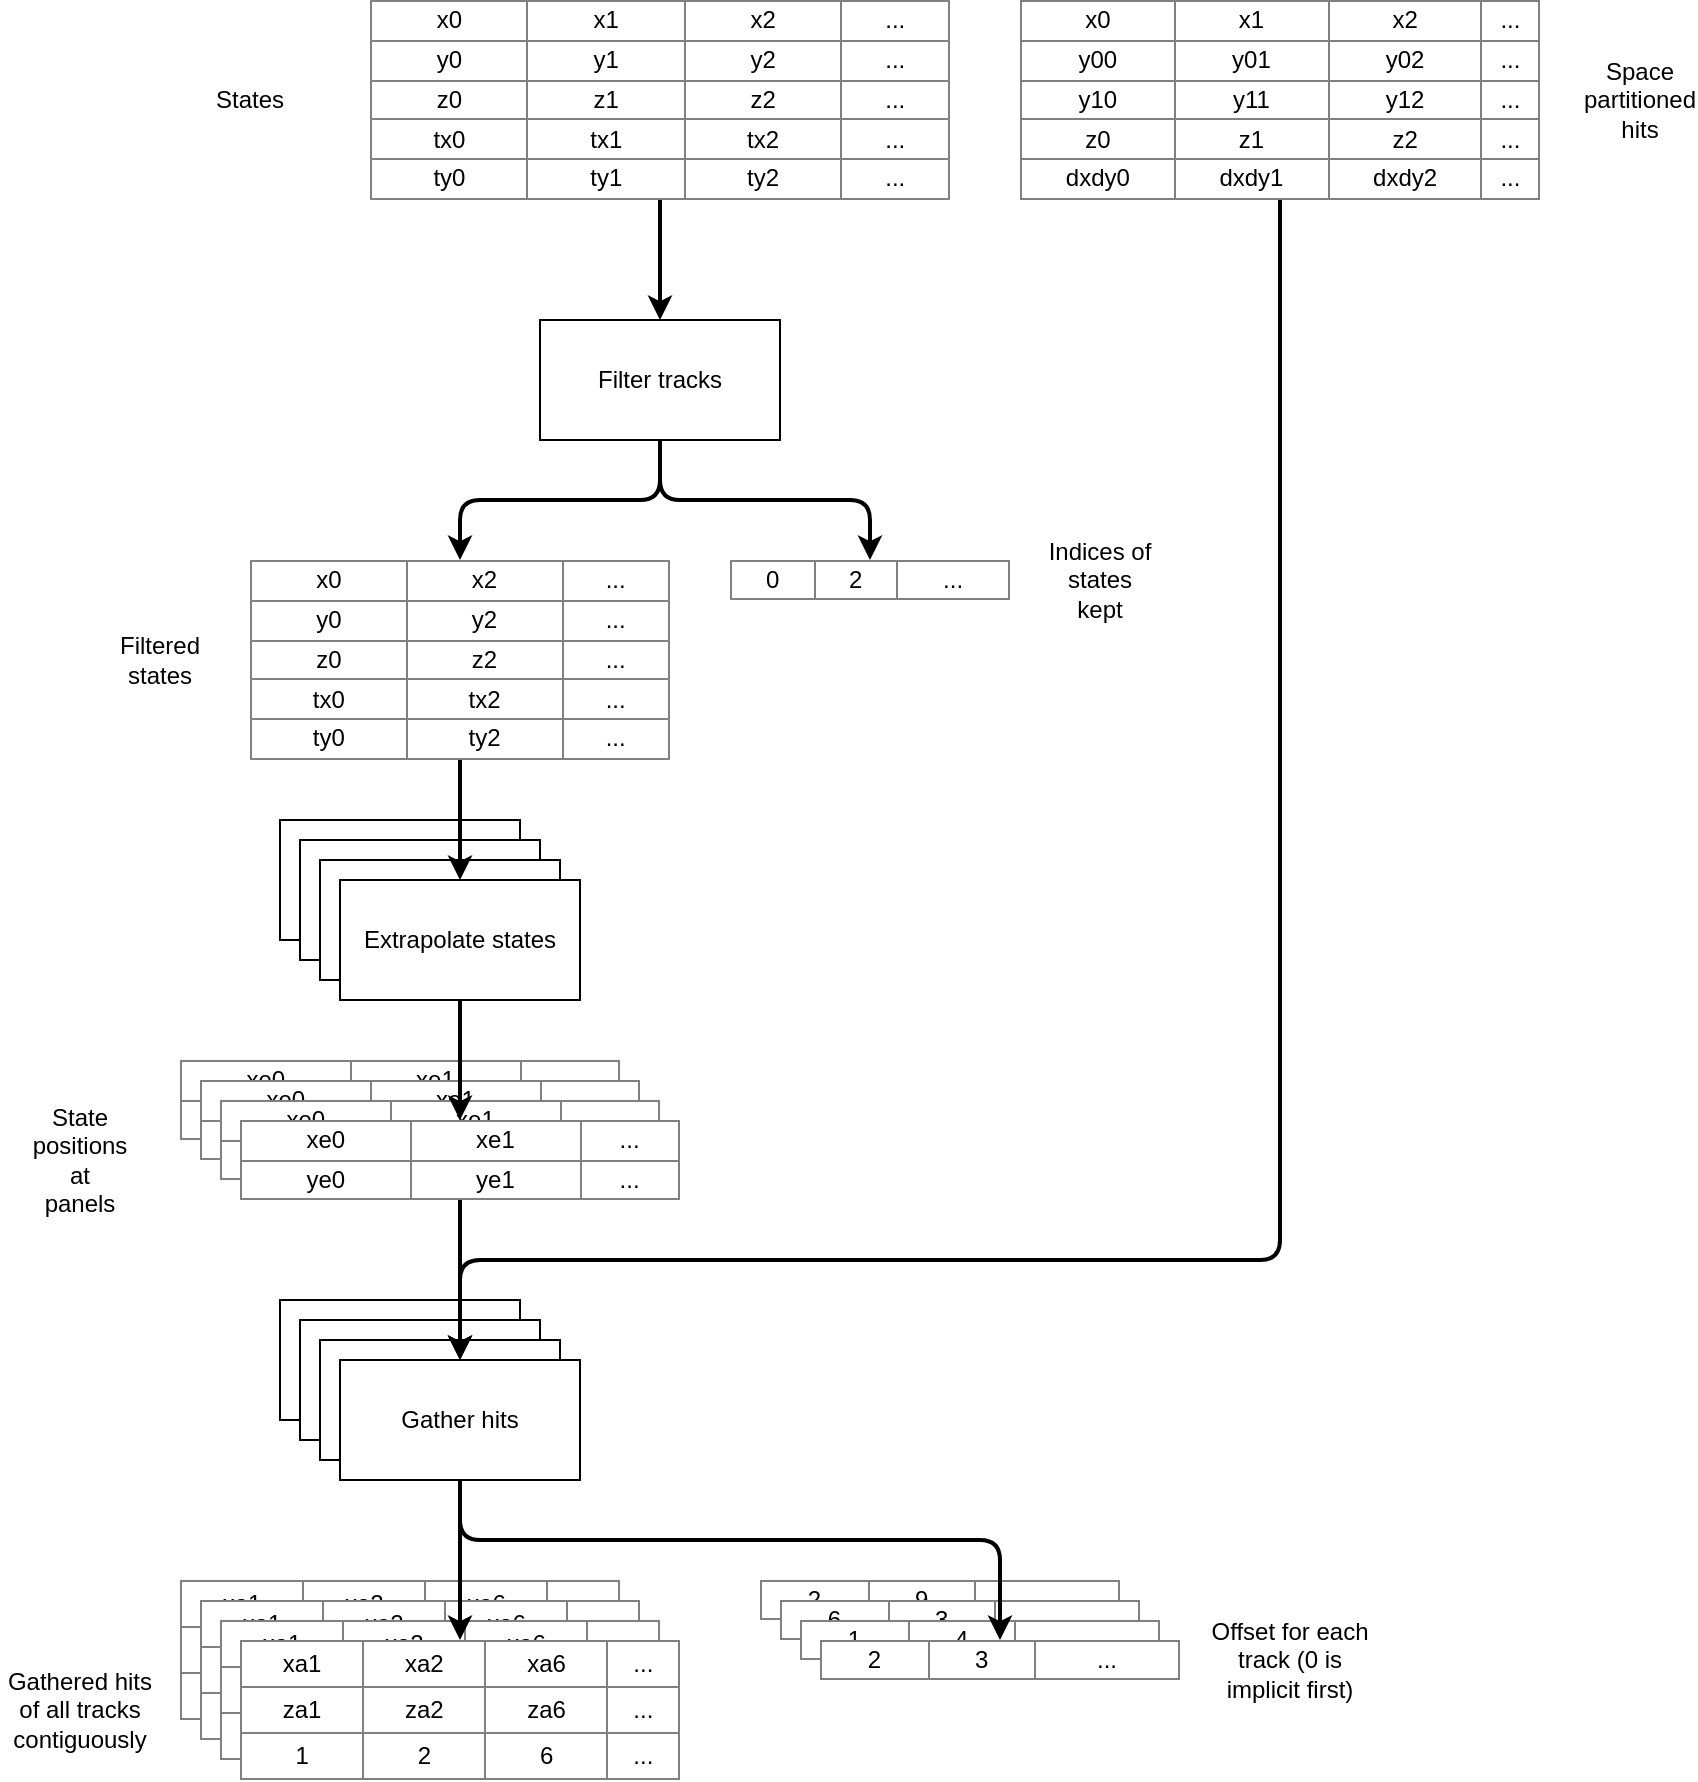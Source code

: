 <mxfile version="11.0.5" type="github"><diagram id="eN3qdDdwqG-KMC1jKuXm" name="Page-1"><mxGraphModel dx="2272" dy="806" grid="1" gridSize="10" guides="1" tooltips="1" connect="1" arrows="1" fold="1" page="1" pageScale="1" pageWidth="850" pageHeight="1100" math="0" shadow="0"><root><mxCell id="0"/><mxCell id="1" parent="0"/><mxCell id="G22psH4XV7NMuzqCq_s3-2" value="&lt;table style=&quot;width: 100% ; height: 100% ; border-collapse: collapse&quot; width=&quot;100%&quot; border=&quot;1&quot;&gt;&lt;tbody&gt;&lt;tr&gt;&lt;td&gt;x0&lt;/td&gt;&lt;td&gt;x1&lt;/td&gt;&lt;td&gt;x2&lt;/td&gt;&lt;td&gt;...&lt;br&gt;&lt;/td&gt;&lt;/tr&gt;&lt;tr&gt;&lt;td&gt;y00&lt;/td&gt;&lt;td&gt;y01&lt;/td&gt;&lt;td&gt;y02&lt;/td&gt;&lt;td&gt;...&lt;br&gt;&lt;/td&gt;&lt;/tr&gt;&lt;tr&gt;&lt;td&gt;y10&lt;/td&gt;&lt;td&gt;y11&lt;/td&gt;&lt;td&gt;y12&lt;/td&gt;&lt;td&gt;...&lt;br&gt;&lt;/td&gt;&lt;/tr&gt;&lt;tr&gt;&lt;td&gt;z0&lt;br&gt;&lt;/td&gt;&lt;td&gt;z1&lt;br&gt;&lt;/td&gt;&lt;td&gt;z2&lt;/td&gt;&lt;td&gt;...&lt;br&gt;&lt;/td&gt;&lt;/tr&gt;&lt;tr&gt;&lt;td&gt;dxdy0&lt;br&gt;&lt;/td&gt;&lt;td&gt;dxdy1&lt;br&gt;&lt;/td&gt;&lt;td&gt;dxdy2&lt;/td&gt;&lt;td&gt;...&lt;br&gt;&lt;/td&gt;&lt;/tr&gt;&lt;/tbody&gt;&lt;/table&gt;" style="text;html=1;strokeColor=none;fillColor=none;overflow=fill;align=center;verticalAlign=middle;" vertex="1" parent="1"><mxGeometry x="480" y="80" width="260" height="100" as="geometry"/></mxCell><mxCell id="G22psH4XV7NMuzqCq_s3-3" value="&lt;table style=&quot;width: 100% ; height: 100% ; border-collapse: collapse&quot; width=&quot;100%&quot; border=&quot;1&quot;&gt;&lt;tbody&gt;&lt;tr&gt;&lt;td align=&quot;center&quot;&gt;x0&lt;/td&gt;&lt;td align=&quot;center&quot;&gt;x1&lt;/td&gt;&lt;td align=&quot;center&quot;&gt;x2&lt;/td&gt;&lt;td&gt;...&lt;br&gt;&lt;/td&gt;&lt;/tr&gt;&lt;tr&gt;&lt;td align=&quot;center&quot;&gt;y0&lt;/td&gt;&lt;td align=&quot;center&quot;&gt;y1&lt;/td&gt;&lt;td align=&quot;center&quot;&gt;y2&lt;/td&gt;&lt;td&gt;...&lt;br&gt;&lt;/td&gt;&lt;/tr&gt;&lt;tr&gt;&lt;td align=&quot;center&quot;&gt;z0&lt;/td&gt;&lt;td align=&quot;center&quot;&gt;z1&lt;/td&gt;&lt;td align=&quot;center&quot;&gt;z2&lt;/td&gt;&lt;td&gt;...&lt;br&gt;&lt;/td&gt;&lt;/tr&gt;&lt;tr&gt;&lt;td&gt;tx0&lt;br&gt;&lt;/td&gt;&lt;td&gt;tx1&lt;br&gt;&lt;/td&gt;&lt;td&gt;tx2&lt;br&gt;&lt;/td&gt;&lt;td&gt;...&lt;br&gt;&lt;/td&gt;&lt;/tr&gt;&lt;tr&gt;&lt;td&gt;ty0&lt;br&gt;&lt;/td&gt;&lt;td&gt;ty1&lt;br&gt;&lt;/td&gt;&lt;td&gt;ty2&lt;br&gt;&lt;/td&gt;&lt;td&gt;...&lt;br&gt;&lt;/td&gt;&lt;/tr&gt;&lt;/tbody&gt;&lt;/table&gt;" style="text;html=1;strokeColor=none;fillColor=none;overflow=fill;align=center;" vertex="1" parent="1"><mxGeometry x="155" y="80" width="290" height="100" as="geometry"/></mxCell><mxCell id="G22psH4XV7NMuzqCq_s3-4" value="Filter tracks" style="rounded=0;whiteSpace=wrap;html=1;align=center;" vertex="1" parent="1"><mxGeometry x="240" y="240" width="120" height="60" as="geometry"/></mxCell><mxCell id="G22psH4XV7NMuzqCq_s3-5" value="" style="endArrow=classic;html=1;edgeStyle=orthogonalEdgeStyle;strokeWidth=2;" edge="1" parent="1" source="G22psH4XV7NMuzqCq_s3-3" target="G22psH4XV7NMuzqCq_s3-4"><mxGeometry width="50" height="50" relative="1" as="geometry"><mxPoint x="70" y="470" as="sourcePoint"/><mxPoint x="120" y="420" as="targetPoint"/></mxGeometry></mxCell><mxCell id="G22psH4XV7NMuzqCq_s3-6" value="&lt;table style=&quot;width: 100% ; height: 100% ; border-collapse: collapse&quot; width=&quot;100%&quot; border=&quot;1&quot;&gt;&lt;tbody&gt;&lt;tr&gt;&lt;td align=&quot;center&quot;&gt;x0&lt;/td&gt;&lt;td align=&quot;center&quot;&gt;x2&lt;/td&gt;&lt;td&gt;...&lt;br&gt;&lt;/td&gt;&lt;/tr&gt;&lt;tr&gt;&lt;td align=&quot;center&quot;&gt;y0&lt;/td&gt;&lt;td align=&quot;center&quot;&gt;y2&lt;/td&gt;&lt;td&gt;...&lt;br&gt;&lt;/td&gt;&lt;/tr&gt;&lt;tr&gt;&lt;td align=&quot;center&quot;&gt;z0&lt;/td&gt;&lt;td align=&quot;center&quot;&gt;z2&lt;/td&gt;&lt;td&gt;...&lt;br&gt;&lt;/td&gt;&lt;/tr&gt;&lt;tr&gt;&lt;td&gt;tx0&lt;br&gt;&lt;/td&gt;&lt;td&gt;tx2&lt;br&gt;&lt;/td&gt;&lt;td&gt;...&lt;br&gt;&lt;/td&gt;&lt;/tr&gt;&lt;tr&gt;&lt;td&gt;ty0&lt;br&gt;&lt;/td&gt;&lt;td&gt;ty2&lt;br&gt;&lt;/td&gt;&lt;td&gt;...&lt;br&gt;&lt;/td&gt;&lt;/tr&gt;&lt;/tbody&gt;&lt;/table&gt;" style="text;html=1;strokeColor=none;fillColor=none;overflow=fill;align=center;" vertex="1" parent="1"><mxGeometry x="95" y="360" width="210" height="100" as="geometry"/></mxCell><mxCell id="G22psH4XV7NMuzqCq_s3-7" value="" style="endArrow=classic;html=1;edgeStyle=orthogonalEdgeStyle;strokeWidth=2;" edge="1" parent="1" source="G22psH4XV7NMuzqCq_s3-4" target="G22psH4XV7NMuzqCq_s3-6"><mxGeometry width="50" height="50" relative="1" as="geometry"><mxPoint x="340" y="190" as="sourcePoint"/><mxPoint x="340" y="290" as="targetPoint"/></mxGeometry></mxCell><mxCell id="G22psH4XV7NMuzqCq_s3-8" value="&lt;table style=&quot;width: 100% ; height: 100% ; border-collapse: collapse&quot; width=&quot;100%&quot; border=&quot;1&quot;&gt;&lt;tbody&gt;&lt;tr&gt;&lt;td align=&quot;center&quot;&gt;0&lt;/td&gt;&lt;td align=&quot;center&quot;&gt;2&lt;/td&gt;&lt;td align=&quot;center&quot;&gt;...&lt;/td&gt;&lt;/tr&gt;&lt;/tbody&gt;&lt;/table&gt;" style="text;html=1;strokeColor=none;fillColor=none;overflow=fill;align=center;" vertex="1" parent="1"><mxGeometry x="335" y="360" width="140" height="20" as="geometry"/></mxCell><mxCell id="G22psH4XV7NMuzqCq_s3-9" value="" style="endArrow=classic;html=1;edgeStyle=orthogonalEdgeStyle;strokeWidth=2;" edge="1" parent="1" source="G22psH4XV7NMuzqCq_s3-4" target="G22psH4XV7NMuzqCq_s3-8"><mxGeometry width="50" height="50" relative="1" as="geometry"><mxPoint x="340" y="310" as="sourcePoint"/><mxPoint x="210" y="370" as="targetPoint"/><Array as="points"><mxPoint x="300" y="330"/><mxPoint x="405" y="330"/></Array></mxGeometry></mxCell><mxCell id="G22psH4XV7NMuzqCq_s3-10" value="States" style="text;html=1;strokeColor=none;fillColor=none;align=center;verticalAlign=middle;whiteSpace=wrap;rounded=0;" vertex="1" parent="1"><mxGeometry x="75" y="120" width="40" height="20" as="geometry"/></mxCell><mxCell id="G22psH4XV7NMuzqCq_s3-11" value="Filtered states" style="text;html=1;strokeColor=none;fillColor=none;align=center;verticalAlign=middle;whiteSpace=wrap;rounded=0;" vertex="1" parent="1"><mxGeometry x="30" y="400" width="40" height="20" as="geometry"/></mxCell><mxCell id="G22psH4XV7NMuzqCq_s3-12" value="Indices of states kept" style="text;html=1;strokeColor=none;fillColor=none;align=center;verticalAlign=middle;whiteSpace=wrap;rounded=0;" vertex="1" parent="1"><mxGeometry x="490" y="360" width="60" height="20" as="geometry"/></mxCell><mxCell id="G22psH4XV7NMuzqCq_s3-13" value="Extrapolate states" style="rounded=0;whiteSpace=wrap;html=1;align=center;" vertex="1" parent="1"><mxGeometry x="110" y="490" width="120" height="60" as="geometry"/></mxCell><mxCell id="G22psH4XV7NMuzqCq_s3-14" value="Extrapolate states" style="rounded=0;whiteSpace=wrap;html=1;align=center;" vertex="1" parent="1"><mxGeometry x="120" y="500" width="120" height="60" as="geometry"/></mxCell><mxCell id="G22psH4XV7NMuzqCq_s3-15" value="Extrapolate states" style="rounded=0;whiteSpace=wrap;html=1;align=center;" vertex="1" parent="1"><mxGeometry x="130" y="510" width="120" height="60" as="geometry"/></mxCell><mxCell id="G22psH4XV7NMuzqCq_s3-16" value="Extrapolate states" style="rounded=0;whiteSpace=wrap;html=1;align=center;" vertex="1" parent="1"><mxGeometry x="140" y="520" width="120" height="60" as="geometry"/></mxCell><mxCell id="G22psH4XV7NMuzqCq_s3-17" value="" style="endArrow=classic;html=1;edgeStyle=orthogonalEdgeStyle;strokeWidth=2;" edge="1" parent="1" source="G22psH4XV7NMuzqCq_s3-6" target="G22psH4XV7NMuzqCq_s3-16"><mxGeometry width="50" height="50" relative="1" as="geometry"><mxPoint x="340" y="310" as="sourcePoint"/><mxPoint x="210" y="370" as="targetPoint"/></mxGeometry></mxCell><mxCell id="G22psH4XV7NMuzqCq_s3-18" value="&lt;table style=&quot;width: 100% ; height: 100% ; border-collapse: collapse&quot; width=&quot;100%&quot; border=&quot;1&quot;&gt;&lt;tbody&gt;&lt;tr&gt;&lt;td align=&quot;center&quot;&gt;xe0&lt;/td&gt;&lt;td align=&quot;center&quot;&gt;xe1&lt;/td&gt;&lt;td align=&quot;center&quot;&gt;...&lt;/td&gt;&lt;/tr&gt;&lt;tr&gt;&lt;td align=&quot;center&quot;&gt;ye0&lt;/td&gt;&lt;td align=&quot;center&quot;&gt;ye1&lt;/td&gt;&lt;td align=&quot;center&quot;&gt;...&lt;/td&gt;&lt;/tr&gt;&lt;/tbody&gt;&lt;/table&gt;" style="text;html=1;strokeColor=none;fillColor=#ffffff;overflow=fill;align=center;" vertex="1" parent="1"><mxGeometry x="60" y="610" width="220" height="40" as="geometry"/></mxCell><mxCell id="G22psH4XV7NMuzqCq_s3-19" value="&lt;table style=&quot;width: 100% ; height: 100% ; border-collapse: collapse&quot; width=&quot;100%&quot; border=&quot;1&quot;&gt;&lt;tbody&gt;&lt;tr&gt;&lt;td align=&quot;center&quot;&gt;xe0&lt;/td&gt;&lt;td align=&quot;center&quot;&gt;xe1&lt;/td&gt;&lt;td align=&quot;center&quot;&gt;...&lt;/td&gt;&lt;/tr&gt;&lt;tr&gt;&lt;td align=&quot;center&quot;&gt;ye0&lt;/td&gt;&lt;td align=&quot;center&quot;&gt;ye1&lt;/td&gt;&lt;td align=&quot;center&quot;&gt;...&lt;/td&gt;&lt;/tr&gt;&lt;/tbody&gt;&lt;/table&gt;" style="text;html=1;strokeColor=none;fillColor=#ffffff;overflow=fill;align=center;" vertex="1" parent="1"><mxGeometry x="70" y="620" width="220" height="40" as="geometry"/></mxCell><mxCell id="G22psH4XV7NMuzqCq_s3-20" value="&lt;table style=&quot;width: 100% ; height: 100% ; border-collapse: collapse&quot; width=&quot;100%&quot; border=&quot;1&quot;&gt;&lt;tbody&gt;&lt;tr&gt;&lt;td align=&quot;center&quot;&gt;xe0&lt;/td&gt;&lt;td align=&quot;center&quot;&gt;xe1&lt;/td&gt;&lt;td align=&quot;center&quot;&gt;...&lt;/td&gt;&lt;/tr&gt;&lt;tr&gt;&lt;td align=&quot;center&quot;&gt;ye0&lt;/td&gt;&lt;td align=&quot;center&quot;&gt;ye1&lt;/td&gt;&lt;td align=&quot;center&quot;&gt;...&lt;/td&gt;&lt;/tr&gt;&lt;/tbody&gt;&lt;/table&gt;" style="text;html=1;strokeColor=none;fillColor=#ffffff;overflow=fill;align=center;" vertex="1" parent="1"><mxGeometry x="80" y="630" width="220" height="40" as="geometry"/></mxCell><mxCell id="G22psH4XV7NMuzqCq_s3-21" value="&lt;table style=&quot;width: 100% ; height: 100% ; border-collapse: collapse&quot; width=&quot;100%&quot; border=&quot;1&quot;&gt;&lt;tbody&gt;&lt;tr&gt;&lt;td align=&quot;center&quot;&gt;xe0&lt;/td&gt;&lt;td align=&quot;center&quot;&gt;xe1&lt;/td&gt;&lt;td align=&quot;center&quot;&gt;...&lt;/td&gt;&lt;/tr&gt;&lt;tr&gt;&lt;td align=&quot;center&quot;&gt;ye0&lt;/td&gt;&lt;td align=&quot;center&quot;&gt;ye1&lt;/td&gt;&lt;td align=&quot;center&quot;&gt;...&lt;/td&gt;&lt;/tr&gt;&lt;/tbody&gt;&lt;/table&gt;" style="text;html=1;strokeColor=none;fillColor=#ffffff;overflow=fill;align=center;" vertex="1" parent="1"><mxGeometry x="90" y="640" width="220" height="40" as="geometry"/></mxCell><mxCell id="G22psH4XV7NMuzqCq_s3-22" value="" style="endArrow=classic;html=1;edgeStyle=orthogonalEdgeStyle;strokeWidth=2;" edge="1" parent="1" source="G22psH4XV7NMuzqCq_s3-16" target="G22psH4XV7NMuzqCq_s3-21"><mxGeometry width="50" height="50" relative="1" as="geometry"><mxPoint x="210" y="470" as="sourcePoint"/><mxPoint x="210" y="530" as="targetPoint"/></mxGeometry></mxCell><mxCell id="G22psH4XV7NMuzqCq_s3-24" value="State positions at panels" style="text;html=1;strokeColor=none;fillColor=none;align=center;verticalAlign=middle;whiteSpace=wrap;rounded=0;" vertex="1" parent="1"><mxGeometry x="-10" y="650" width="40" height="20" as="geometry"/></mxCell><mxCell id="G22psH4XV7NMuzqCq_s3-25" value="Gather hits" style="rounded=0;whiteSpace=wrap;html=1;fillColor=#ffffff;align=center;" vertex="1" parent="1"><mxGeometry x="110" y="730" width="120" height="60" as="geometry"/></mxCell><mxCell id="G22psH4XV7NMuzqCq_s3-26" value="Space partitioned hits" style="text;html=1;strokeColor=none;fillColor=none;align=center;verticalAlign=middle;whiteSpace=wrap;rounded=0;" vertex="1" parent="1"><mxGeometry x="770" y="120" width="40" height="20" as="geometry"/></mxCell><mxCell id="G22psH4XV7NMuzqCq_s3-30" value="&lt;table style=&quot;width: 100% ; height: 100% ; border-collapse: collapse&quot; width=&quot;100%&quot; border=&quot;1&quot;&gt;&lt;tbody&gt;&lt;tr&gt;&lt;td align=&quot;center&quot;&gt;xa1&lt;/td&gt;&lt;td align=&quot;center&quot;&gt;xa2&lt;/td&gt;&lt;td align=&quot;center&quot;&gt;xa6&lt;/td&gt;&lt;td&gt;...&lt;/td&gt;&lt;/tr&gt;&lt;tr&gt;&lt;td align=&quot;center&quot;&gt;za1&lt;/td&gt;&lt;td align=&quot;center&quot;&gt;za2&lt;/td&gt;&lt;td align=&quot;center&quot;&gt;za6&lt;/td&gt;&lt;td&gt;...&lt;br&gt;&lt;/td&gt;&lt;/tr&gt;&lt;tr&gt;&lt;td align=&quot;center&quot;&gt;1&lt;/td&gt;&lt;td align=&quot;center&quot;&gt;2&lt;/td&gt;&lt;td align=&quot;center&quot;&gt;6&lt;/td&gt;&lt;td&gt;...&lt;br&gt;&lt;/td&gt;&lt;/tr&gt;&lt;/tbody&gt;&lt;/table&gt;" style="text;html=1;strokeColor=none;fillColor=#ffffff;overflow=fill;align=center;" vertex="1" parent="1"><mxGeometry x="60" y="870" width="220" height="70" as="geometry"/></mxCell><mxCell id="G22psH4XV7NMuzqCq_s3-32" value="&lt;table style=&quot;width: 100% ; height: 100% ; border-collapse: collapse&quot; width=&quot;100%&quot; border=&quot;1&quot;&gt;&lt;tbody&gt;&lt;tr&gt;&lt;td align=&quot;center&quot;&gt;2&lt;/td&gt;&lt;td align=&quot;center&quot;&gt;9&lt;br&gt;&lt;/td&gt;&lt;td align=&quot;center&quot;&gt;...&lt;/td&gt;&lt;/tr&gt;&lt;/tbody&gt;&lt;/table&gt;" style="text;html=1;strokeColor=none;fillColor=#ffffff;overflow=fill;align=center;" vertex="1" parent="1"><mxGeometry x="350" y="870" width="180" height="20" as="geometry"/></mxCell><mxCell id="G22psH4XV7NMuzqCq_s3-33" value="Gathered hits of all tracks contiguously" style="text;html=1;strokeColor=none;fillColor=none;align=center;verticalAlign=middle;whiteSpace=wrap;rounded=0;" vertex="1" parent="1"><mxGeometry x="-30" y="925" width="80" height="20" as="geometry"/></mxCell><mxCell id="G22psH4XV7NMuzqCq_s3-34" value="Offset for each track (0 is implicit first)" style="text;html=1;strokeColor=none;fillColor=none;align=center;verticalAlign=middle;whiteSpace=wrap;rounded=0;" vertex="1" parent="1"><mxGeometry x="570" y="890" width="90" height="40" as="geometry"/></mxCell><mxCell id="G22psH4XV7NMuzqCq_s3-37" value="&lt;table style=&quot;width: 100% ; height: 100% ; border-collapse: collapse&quot; width=&quot;100%&quot; border=&quot;1&quot;&gt;&lt;tbody&gt;&lt;tr&gt;&lt;td align=&quot;center&quot;&gt;6&lt;br&gt;&lt;/td&gt;&lt;td align=&quot;center&quot;&gt;3&lt;/td&gt;&lt;td align=&quot;center&quot;&gt;...&lt;/td&gt;&lt;/tr&gt;&lt;/tbody&gt;&lt;/table&gt;" style="text;html=1;strokeColor=none;fillColor=#ffffff;overflow=fill;align=center;" vertex="1" parent="1"><mxGeometry x="360" y="880" width="180" height="20" as="geometry"/></mxCell><mxCell id="G22psH4XV7NMuzqCq_s3-38" value="&lt;table style=&quot;width: 100% ; height: 100% ; border-collapse: collapse&quot; width=&quot;100%&quot; border=&quot;1&quot;&gt;&lt;tbody&gt;&lt;tr&gt;&lt;td align=&quot;center&quot;&gt;1&lt;/td&gt;&lt;td align=&quot;center&quot;&gt;4&lt;br&gt;&lt;/td&gt;&lt;td align=&quot;center&quot;&gt;...&lt;/td&gt;&lt;/tr&gt;&lt;/tbody&gt;&lt;/table&gt;" style="text;html=1;strokeColor=none;fillColor=#ffffff;overflow=fill;align=center;" vertex="1" parent="1"><mxGeometry x="370" y="890" width="180" height="20" as="geometry"/></mxCell><mxCell id="G22psH4XV7NMuzqCq_s3-39" value="&lt;table style=&quot;width: 100% ; height: 100% ; border-collapse: collapse&quot; width=&quot;100%&quot; border=&quot;1&quot;&gt;&lt;tbody&gt;&lt;tr&gt;&lt;td align=&quot;center&quot;&gt;2&lt;/td&gt;&lt;td align=&quot;center&quot;&gt;3&lt;/td&gt;&lt;td align=&quot;center&quot;&gt;...&lt;/td&gt;&lt;/tr&gt;&lt;/tbody&gt;&lt;/table&gt;" style="text;html=1;strokeColor=none;fillColor=#ffffff;overflow=fill;align=center;" vertex="1" parent="1"><mxGeometry x="380" y="900" width="180" height="20" as="geometry"/></mxCell><mxCell id="G22psH4XV7NMuzqCq_s3-40" value="&lt;table style=&quot;width: 100% ; height: 100% ; border-collapse: collapse&quot; width=&quot;100%&quot; border=&quot;1&quot;&gt;&lt;tbody&gt;&lt;tr&gt;&lt;td align=&quot;center&quot;&gt;xa1&lt;/td&gt;&lt;td align=&quot;center&quot;&gt;xa2&lt;/td&gt;&lt;td align=&quot;center&quot;&gt;xa6&lt;/td&gt;&lt;td&gt;...&lt;/td&gt;&lt;/tr&gt;&lt;tr&gt;&lt;td align=&quot;center&quot;&gt;za1&lt;/td&gt;&lt;td align=&quot;center&quot;&gt;za2&lt;/td&gt;&lt;td align=&quot;center&quot;&gt;za6&lt;/td&gt;&lt;td&gt;...&lt;br&gt;&lt;/td&gt;&lt;/tr&gt;&lt;tr&gt;&lt;td align=&quot;center&quot;&gt;1&lt;/td&gt;&lt;td align=&quot;center&quot;&gt;2&lt;/td&gt;&lt;td align=&quot;center&quot;&gt;6&lt;/td&gt;&lt;td&gt;...&lt;br&gt;&lt;/td&gt;&lt;/tr&gt;&lt;/tbody&gt;&lt;/table&gt;" style="text;html=1;strokeColor=none;fillColor=#ffffff;overflow=fill;align=center;" vertex="1" parent="1"><mxGeometry x="70" y="880" width="220" height="70" as="geometry"/></mxCell><mxCell id="G22psH4XV7NMuzqCq_s3-41" value="&lt;table style=&quot;width: 100% ; height: 100% ; border-collapse: collapse&quot; width=&quot;100%&quot; border=&quot;1&quot;&gt;&lt;tbody&gt;&lt;tr&gt;&lt;td align=&quot;center&quot;&gt;xa1&lt;/td&gt;&lt;td align=&quot;center&quot;&gt;xa2&lt;/td&gt;&lt;td align=&quot;center&quot;&gt;xa6&lt;/td&gt;&lt;td&gt;...&lt;/td&gt;&lt;/tr&gt;&lt;tr&gt;&lt;td align=&quot;center&quot;&gt;za1&lt;/td&gt;&lt;td align=&quot;center&quot;&gt;za2&lt;/td&gt;&lt;td align=&quot;center&quot;&gt;za6&lt;/td&gt;&lt;td&gt;...&lt;br&gt;&lt;/td&gt;&lt;/tr&gt;&lt;tr&gt;&lt;td align=&quot;center&quot;&gt;1&lt;/td&gt;&lt;td align=&quot;center&quot;&gt;2&lt;/td&gt;&lt;td align=&quot;center&quot;&gt;6&lt;/td&gt;&lt;td&gt;...&lt;br&gt;&lt;/td&gt;&lt;/tr&gt;&lt;/tbody&gt;&lt;/table&gt;" style="text;html=1;strokeColor=none;fillColor=#ffffff;overflow=fill;align=center;" vertex="1" parent="1"><mxGeometry x="80" y="890" width="220" height="70" as="geometry"/></mxCell><mxCell id="G22psH4XV7NMuzqCq_s3-42" value="&lt;table style=&quot;width: 100% ; height: 100% ; border-collapse: collapse&quot; width=&quot;100%&quot; border=&quot;1&quot;&gt;&lt;tbody&gt;&lt;tr&gt;&lt;td align=&quot;center&quot;&gt;xa1&lt;/td&gt;&lt;td align=&quot;center&quot;&gt;xa2&lt;/td&gt;&lt;td align=&quot;center&quot;&gt;xa6&lt;/td&gt;&lt;td&gt;...&lt;/td&gt;&lt;/tr&gt;&lt;tr&gt;&lt;td align=&quot;center&quot;&gt;za1&lt;/td&gt;&lt;td align=&quot;center&quot;&gt;za2&lt;/td&gt;&lt;td align=&quot;center&quot;&gt;za6&lt;/td&gt;&lt;td&gt;...&lt;br&gt;&lt;/td&gt;&lt;/tr&gt;&lt;tr&gt;&lt;td align=&quot;center&quot;&gt;1&lt;/td&gt;&lt;td align=&quot;center&quot;&gt;2&lt;/td&gt;&lt;td align=&quot;center&quot;&gt;6&lt;/td&gt;&lt;td&gt;...&lt;br&gt;&lt;/td&gt;&lt;/tr&gt;&lt;/tbody&gt;&lt;/table&gt;" style="text;html=1;strokeColor=none;fillColor=#ffffff;overflow=fill;align=center;" vertex="1" parent="1"><mxGeometry x="90" y="900" width="220" height="70" as="geometry"/></mxCell><mxCell id="G22psH4XV7NMuzqCq_s3-46" value="Gather hits" style="rounded=0;whiteSpace=wrap;html=1;fillColor=#ffffff;align=center;" vertex="1" parent="1"><mxGeometry x="120" y="740" width="120" height="60" as="geometry"/></mxCell><mxCell id="G22psH4XV7NMuzqCq_s3-47" value="Gather hits" style="rounded=0;whiteSpace=wrap;html=1;fillColor=#ffffff;align=center;" vertex="1" parent="1"><mxGeometry x="130" y="750" width="120" height="60" as="geometry"/></mxCell><mxCell id="G22psH4XV7NMuzqCq_s3-48" value="Gather hits" style="rounded=0;whiteSpace=wrap;html=1;fillColor=#ffffff;align=center;" vertex="1" parent="1"><mxGeometry x="140" y="760" width="120" height="60" as="geometry"/></mxCell><mxCell id="G22psH4XV7NMuzqCq_s3-29" value="" style="endArrow=classic;html=1;edgeStyle=orthogonalEdgeStyle;strokeWidth=2;" edge="1" parent="1" source="G22psH4XV7NMuzqCq_s3-2" target="G22psH4XV7NMuzqCq_s3-48"><mxGeometry width="50" height="50" relative="1" as="geometry"><mxPoint x="220" y="600" as="sourcePoint"/><mxPoint x="320" y="760" as="targetPoint"/><Array as="points"><mxPoint x="610" y="710"/><mxPoint x="200" y="710"/></Array></mxGeometry></mxCell><mxCell id="G22psH4XV7NMuzqCq_s3-28" value="" style="endArrow=classic;html=1;edgeStyle=orthogonalEdgeStyle;strokeWidth=2;" edge="1" parent="1" source="G22psH4XV7NMuzqCq_s3-21" target="G22psH4XV7NMuzqCq_s3-48"><mxGeometry width="50" height="50" relative="1" as="geometry"><mxPoint x="210" y="590" as="sourcePoint"/><mxPoint x="210" y="650" as="targetPoint"/></mxGeometry></mxCell><mxCell id="G22psH4XV7NMuzqCq_s3-50" value="" style="endArrow=classic;html=1;edgeStyle=orthogonalEdgeStyle;strokeWidth=2;" edge="1" parent="1" source="G22psH4XV7NMuzqCq_s3-48" target="G22psH4XV7NMuzqCq_s3-42"><mxGeometry width="50" height="50" relative="1" as="geometry"><mxPoint x="210" y="690" as="sourcePoint"/><mxPoint x="210" y="770" as="targetPoint"/></mxGeometry></mxCell><mxCell id="G22psH4XV7NMuzqCq_s3-51" value="" style="endArrow=classic;html=1;edgeStyle=orthogonalEdgeStyle;strokeWidth=2;" edge="1" parent="1" source="G22psH4XV7NMuzqCq_s3-48" target="G22psH4XV7NMuzqCq_s3-39"><mxGeometry width="50" height="50" relative="1" as="geometry"><mxPoint x="210" y="830" as="sourcePoint"/><mxPoint x="210" y="910" as="targetPoint"/><Array as="points"><mxPoint x="200" y="850"/><mxPoint x="470" y="850"/></Array></mxGeometry></mxCell></root></mxGraphModel></diagram></mxfile>